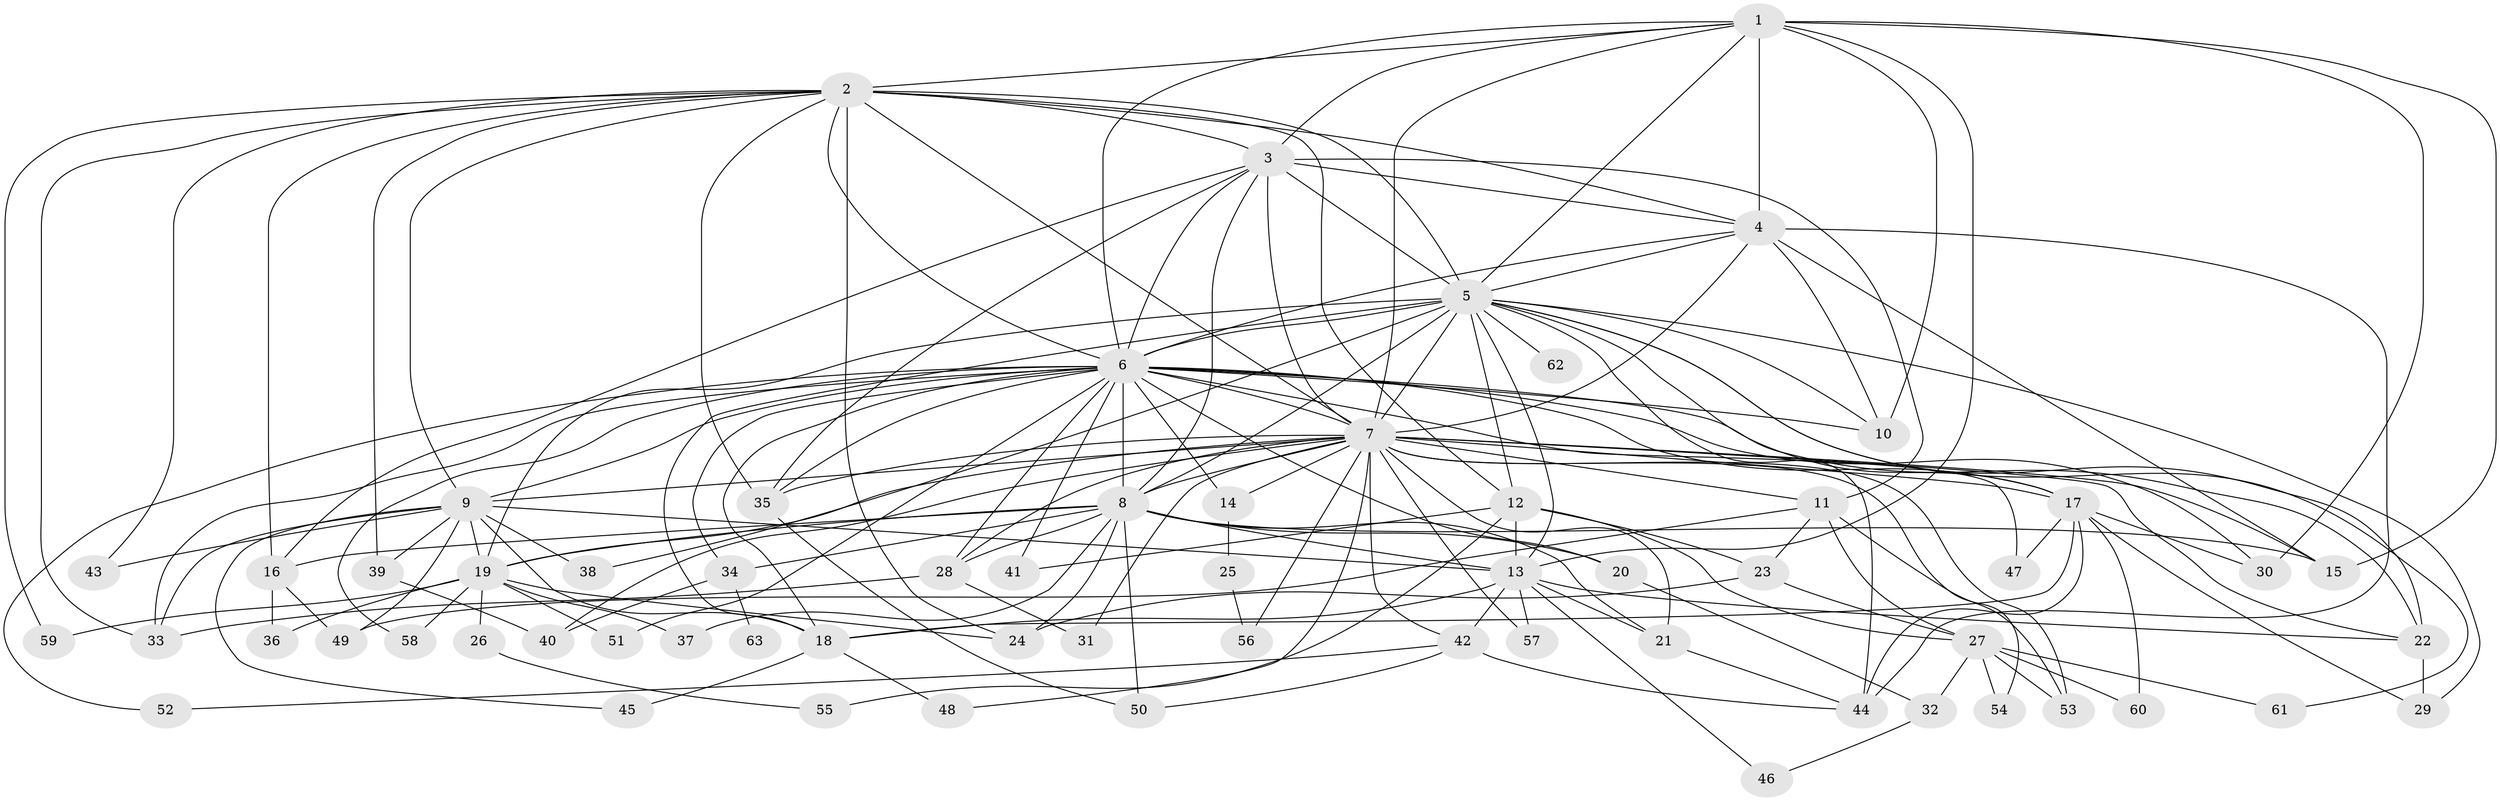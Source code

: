 // original degree distribution, {20: 0.007936507936507936, 19: 0.023809523809523808, 12: 0.015873015873015872, 25: 0.007936507936507936, 28: 0.007936507936507936, 26: 0.007936507936507936, 23: 0.007936507936507936, 17: 0.007936507936507936, 3: 0.23015873015873015, 2: 0.48412698412698413, 11: 0.007936507936507936, 5: 0.047619047619047616, 4: 0.1111111111111111, 7: 0.015873015873015872, 8: 0.007936507936507936, 6: 0.007936507936507936}
// Generated by graph-tools (version 1.1) at 2025/34/03/09/25 02:34:43]
// undirected, 63 vertices, 166 edges
graph export_dot {
graph [start="1"]
  node [color=gray90,style=filled];
  1;
  2;
  3;
  4;
  5;
  6;
  7;
  8;
  9;
  10;
  11;
  12;
  13;
  14;
  15;
  16;
  17;
  18;
  19;
  20;
  21;
  22;
  23;
  24;
  25;
  26;
  27;
  28;
  29;
  30;
  31;
  32;
  33;
  34;
  35;
  36;
  37;
  38;
  39;
  40;
  41;
  42;
  43;
  44;
  45;
  46;
  47;
  48;
  49;
  50;
  51;
  52;
  53;
  54;
  55;
  56;
  57;
  58;
  59;
  60;
  61;
  62;
  63;
  1 -- 2 [weight=1.0];
  1 -- 3 [weight=1.0];
  1 -- 4 [weight=3.0];
  1 -- 5 [weight=1.0];
  1 -- 6 [weight=2.0];
  1 -- 7 [weight=3.0];
  1 -- 10 [weight=1.0];
  1 -- 13 [weight=7.0];
  1 -- 15 [weight=1.0];
  1 -- 30 [weight=1.0];
  2 -- 3 [weight=1.0];
  2 -- 4 [weight=3.0];
  2 -- 5 [weight=1.0];
  2 -- 6 [weight=2.0];
  2 -- 7 [weight=2.0];
  2 -- 9 [weight=1.0];
  2 -- 12 [weight=1.0];
  2 -- 16 [weight=1.0];
  2 -- 24 [weight=1.0];
  2 -- 33 [weight=1.0];
  2 -- 35 [weight=1.0];
  2 -- 39 [weight=1.0];
  2 -- 43 [weight=1.0];
  2 -- 59 [weight=1.0];
  3 -- 4 [weight=2.0];
  3 -- 5 [weight=1.0];
  3 -- 6 [weight=2.0];
  3 -- 7 [weight=3.0];
  3 -- 8 [weight=2.0];
  3 -- 11 [weight=4.0];
  3 -- 16 [weight=1.0];
  3 -- 35 [weight=1.0];
  4 -- 5 [weight=3.0];
  4 -- 6 [weight=4.0];
  4 -- 7 [weight=4.0];
  4 -- 10 [weight=1.0];
  4 -- 15 [weight=1.0];
  4 -- 44 [weight=4.0];
  5 -- 6 [weight=2.0];
  5 -- 7 [weight=2.0];
  5 -- 8 [weight=1.0];
  5 -- 10 [weight=1.0];
  5 -- 12 [weight=1.0];
  5 -- 13 [weight=1.0];
  5 -- 17 [weight=1.0];
  5 -- 18 [weight=2.0];
  5 -- 19 [weight=1.0];
  5 -- 22 [weight=1.0];
  5 -- 29 [weight=1.0];
  5 -- 38 [weight=1.0];
  5 -- 44 [weight=1.0];
  5 -- 61 [weight=1.0];
  5 -- 62 [weight=1.0];
  6 -- 7 [weight=4.0];
  6 -- 8 [weight=13.0];
  6 -- 9 [weight=1.0];
  6 -- 10 [weight=1.0];
  6 -- 14 [weight=1.0];
  6 -- 17 [weight=1.0];
  6 -- 18 [weight=1.0];
  6 -- 20 [weight=1.0];
  6 -- 22 [weight=2.0];
  6 -- 28 [weight=1.0];
  6 -- 30 [weight=3.0];
  6 -- 33 [weight=1.0];
  6 -- 34 [weight=2.0];
  6 -- 35 [weight=1.0];
  6 -- 41 [weight=1.0];
  6 -- 47 [weight=1.0];
  6 -- 51 [weight=1.0];
  6 -- 52 [weight=1.0];
  6 -- 58 [weight=1.0];
  7 -- 8 [weight=1.0];
  7 -- 9 [weight=1.0];
  7 -- 11 [weight=1.0];
  7 -- 14 [weight=1.0];
  7 -- 15 [weight=1.0];
  7 -- 17 [weight=1.0];
  7 -- 19 [weight=1.0];
  7 -- 21 [weight=1.0];
  7 -- 22 [weight=1.0];
  7 -- 28 [weight=1.0];
  7 -- 31 [weight=1.0];
  7 -- 35 [weight=1.0];
  7 -- 40 [weight=2.0];
  7 -- 42 [weight=1.0];
  7 -- 48 [weight=1.0];
  7 -- 53 [weight=1.0];
  7 -- 54 [weight=1.0];
  7 -- 56 [weight=1.0];
  7 -- 57 [weight=1.0];
  8 -- 13 [weight=1.0];
  8 -- 15 [weight=1.0];
  8 -- 16 [weight=2.0];
  8 -- 19 [weight=1.0];
  8 -- 20 [weight=1.0];
  8 -- 21 [weight=1.0];
  8 -- 24 [weight=1.0];
  8 -- 28 [weight=1.0];
  8 -- 34 [weight=2.0];
  8 -- 37 [weight=1.0];
  8 -- 50 [weight=1.0];
  9 -- 13 [weight=2.0];
  9 -- 18 [weight=1.0];
  9 -- 19 [weight=1.0];
  9 -- 33 [weight=1.0];
  9 -- 38 [weight=1.0];
  9 -- 39 [weight=1.0];
  9 -- 43 [weight=1.0];
  9 -- 45 [weight=1.0];
  9 -- 49 [weight=1.0];
  11 -- 23 [weight=1.0];
  11 -- 27 [weight=1.0];
  11 -- 49 [weight=1.0];
  11 -- 53 [weight=1.0];
  12 -- 13 [weight=1.0];
  12 -- 23 [weight=1.0];
  12 -- 27 [weight=1.0];
  12 -- 41 [weight=1.0];
  12 -- 55 [weight=1.0];
  13 -- 18 [weight=1.0];
  13 -- 21 [weight=1.0];
  13 -- 22 [weight=1.0];
  13 -- 42 [weight=1.0];
  13 -- 46 [weight=1.0];
  13 -- 57 [weight=1.0];
  14 -- 25 [weight=1.0];
  16 -- 36 [weight=1.0];
  16 -- 49 [weight=1.0];
  17 -- 18 [weight=1.0];
  17 -- 29 [weight=1.0];
  17 -- 30 [weight=1.0];
  17 -- 44 [weight=1.0];
  17 -- 47 [weight=1.0];
  17 -- 60 [weight=1.0];
  18 -- 45 [weight=1.0];
  18 -- 48 [weight=1.0];
  19 -- 24 [weight=1.0];
  19 -- 26 [weight=1.0];
  19 -- 36 [weight=1.0];
  19 -- 37 [weight=1.0];
  19 -- 51 [weight=1.0];
  19 -- 58 [weight=1.0];
  19 -- 59 [weight=1.0];
  20 -- 32 [weight=1.0];
  21 -- 44 [weight=1.0];
  22 -- 29 [weight=1.0];
  23 -- 24 [weight=2.0];
  23 -- 27 [weight=1.0];
  25 -- 56 [weight=1.0];
  26 -- 55 [weight=1.0];
  27 -- 32 [weight=1.0];
  27 -- 53 [weight=1.0];
  27 -- 54 [weight=1.0];
  27 -- 60 [weight=1.0];
  27 -- 61 [weight=1.0];
  28 -- 31 [weight=1.0];
  28 -- 33 [weight=1.0];
  32 -- 46 [weight=1.0];
  34 -- 40 [weight=1.0];
  34 -- 63 [weight=1.0];
  35 -- 50 [weight=1.0];
  39 -- 40 [weight=1.0];
  42 -- 44 [weight=1.0];
  42 -- 50 [weight=1.0];
  42 -- 52 [weight=1.0];
}
